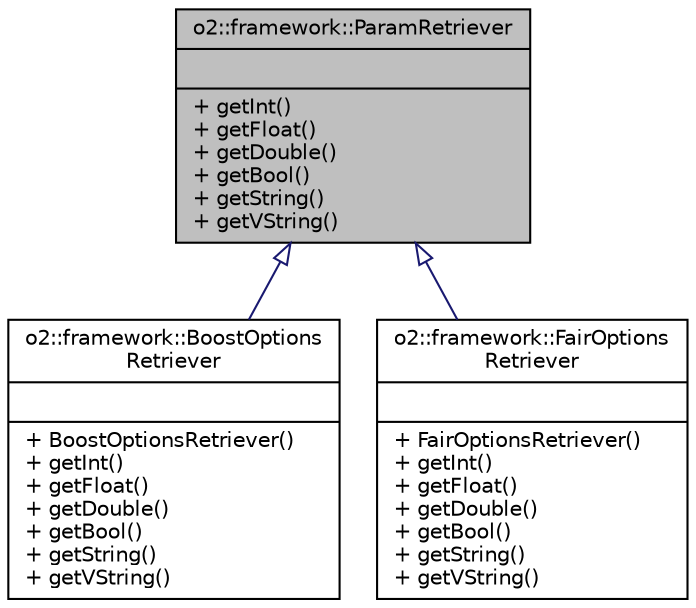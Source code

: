 digraph "o2::framework::ParamRetriever"
{
 // INTERACTIVE_SVG=YES
  bgcolor="transparent";
  edge [fontname="Helvetica",fontsize="10",labelfontname="Helvetica",labelfontsize="10"];
  node [fontname="Helvetica",fontsize="10",shape=record];
  Node1 [label="{o2::framework::ParamRetriever\n||+ getInt()\l+ getFloat()\l+ getDouble()\l+ getBool()\l+ getString()\l+ getVString()\l}",height=0.2,width=0.4,color="black", fillcolor="grey75", style="filled" fontcolor="black"];
  Node1 -> Node2 [dir="back",color="midnightblue",fontsize="10",style="solid",arrowtail="onormal",fontname="Helvetica"];
  Node2 [label="{o2::framework::BoostOptions\lRetriever\n||+ BoostOptionsRetriever()\l+ getInt()\l+ getFloat()\l+ getDouble()\l+ getBool()\l+ getString()\l+ getVString()\l}",height=0.2,width=0.4,color="black",URL="$d1/d9c/classo2_1_1framework_1_1BoostOptionsRetriever.html"];
  Node1 -> Node3 [dir="back",color="midnightblue",fontsize="10",style="solid",arrowtail="onormal",fontname="Helvetica"];
  Node3 [label="{o2::framework::FairOptions\lRetriever\n||+ FairOptionsRetriever()\l+ getInt()\l+ getFloat()\l+ getDouble()\l+ getBool()\l+ getString()\l+ getVString()\l}",height=0.2,width=0.4,color="black",URL="$d5/d5f/classo2_1_1framework_1_1FairOptionsRetriever.html"];
}
